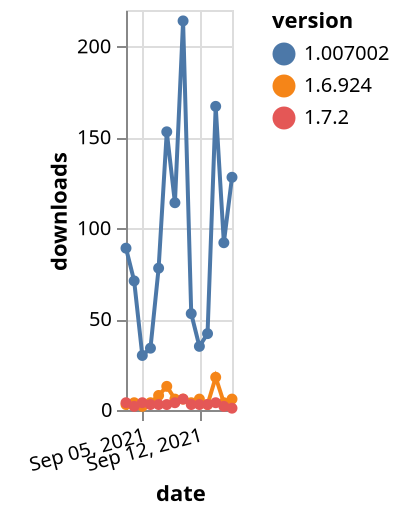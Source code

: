 {"$schema": "https://vega.github.io/schema/vega-lite/v5.json", "description": "A simple bar chart with embedded data.", "data": {"values": [{"date": "2021-09-03", "total": 19775, "delta": 3, "version": "1.6.924"}, {"date": "2021-09-04", "total": 19779, "delta": 4, "version": "1.6.924"}, {"date": "2021-09-05", "total": 19781, "delta": 2, "version": "1.6.924"}, {"date": "2021-09-06", "total": 19785, "delta": 4, "version": "1.6.924"}, {"date": "2021-09-07", "total": 19793, "delta": 8, "version": "1.6.924"}, {"date": "2021-09-08", "total": 19806, "delta": 13, "version": "1.6.924"}, {"date": "2021-09-09", "total": 19812, "delta": 6, "version": "1.6.924"}, {"date": "2021-09-10", "total": 19818, "delta": 6, "version": "1.6.924"}, {"date": "2021-09-11", "total": 19822, "delta": 4, "version": "1.6.924"}, {"date": "2021-09-12", "total": 19828, "delta": 6, "version": "1.6.924"}, {"date": "2021-09-13", "total": 19831, "delta": 3, "version": "1.6.924"}, {"date": "2021-09-14", "total": 19849, "delta": 18, "version": "1.6.924"}, {"date": "2021-09-15", "total": 19853, "delta": 4, "version": "1.6.924"}, {"date": "2021-09-16", "total": 19859, "delta": 6, "version": "1.6.924"}, {"date": "2021-09-03", "total": 16512, "delta": 4, "version": "1.7.2"}, {"date": "2021-09-04", "total": 16514, "delta": 2, "version": "1.7.2"}, {"date": "2021-09-05", "total": 16518, "delta": 4, "version": "1.7.2"}, {"date": "2021-09-06", "total": 16521, "delta": 3, "version": "1.7.2"}, {"date": "2021-09-07", "total": 16524, "delta": 3, "version": "1.7.2"}, {"date": "2021-09-08", "total": 16527, "delta": 3, "version": "1.7.2"}, {"date": "2021-09-09", "total": 16531, "delta": 4, "version": "1.7.2"}, {"date": "2021-09-10", "total": 16537, "delta": 6, "version": "1.7.2"}, {"date": "2021-09-11", "total": 16540, "delta": 3, "version": "1.7.2"}, {"date": "2021-09-12", "total": 16543, "delta": 3, "version": "1.7.2"}, {"date": "2021-09-13", "total": 16546, "delta": 3, "version": "1.7.2"}, {"date": "2021-09-14", "total": 16550, "delta": 4, "version": "1.7.2"}, {"date": "2021-09-15", "total": 16552, "delta": 2, "version": "1.7.2"}, {"date": "2021-09-16", "total": 16553, "delta": 1, "version": "1.7.2"}, {"date": "2021-09-03", "total": 72154, "delta": 89, "version": "1.007002"}, {"date": "2021-09-04", "total": 72225, "delta": 71, "version": "1.007002"}, {"date": "2021-09-05", "total": 72255, "delta": 30, "version": "1.007002"}, {"date": "2021-09-06", "total": 72289, "delta": 34, "version": "1.007002"}, {"date": "2021-09-07", "total": 72367, "delta": 78, "version": "1.007002"}, {"date": "2021-09-08", "total": 72520, "delta": 153, "version": "1.007002"}, {"date": "2021-09-09", "total": 72634, "delta": 114, "version": "1.007002"}, {"date": "2021-09-10", "total": 72848, "delta": 214, "version": "1.007002"}, {"date": "2021-09-11", "total": 72901, "delta": 53, "version": "1.007002"}, {"date": "2021-09-12", "total": 72936, "delta": 35, "version": "1.007002"}, {"date": "2021-09-13", "total": 72978, "delta": 42, "version": "1.007002"}, {"date": "2021-09-14", "total": 73145, "delta": 167, "version": "1.007002"}, {"date": "2021-09-15", "total": 73237, "delta": 92, "version": "1.007002"}, {"date": "2021-09-16", "total": 73365, "delta": 128, "version": "1.007002"}]}, "width": "container", "mark": {"type": "line", "point": {"filled": true}}, "encoding": {"x": {"field": "date", "type": "temporal", "timeUnit": "yearmonthdate", "title": "date", "axis": {"labelAngle": -15}}, "y": {"field": "delta", "type": "quantitative", "title": "downloads"}, "color": {"field": "version", "type": "nominal"}, "tooltip": {"field": "delta"}}}